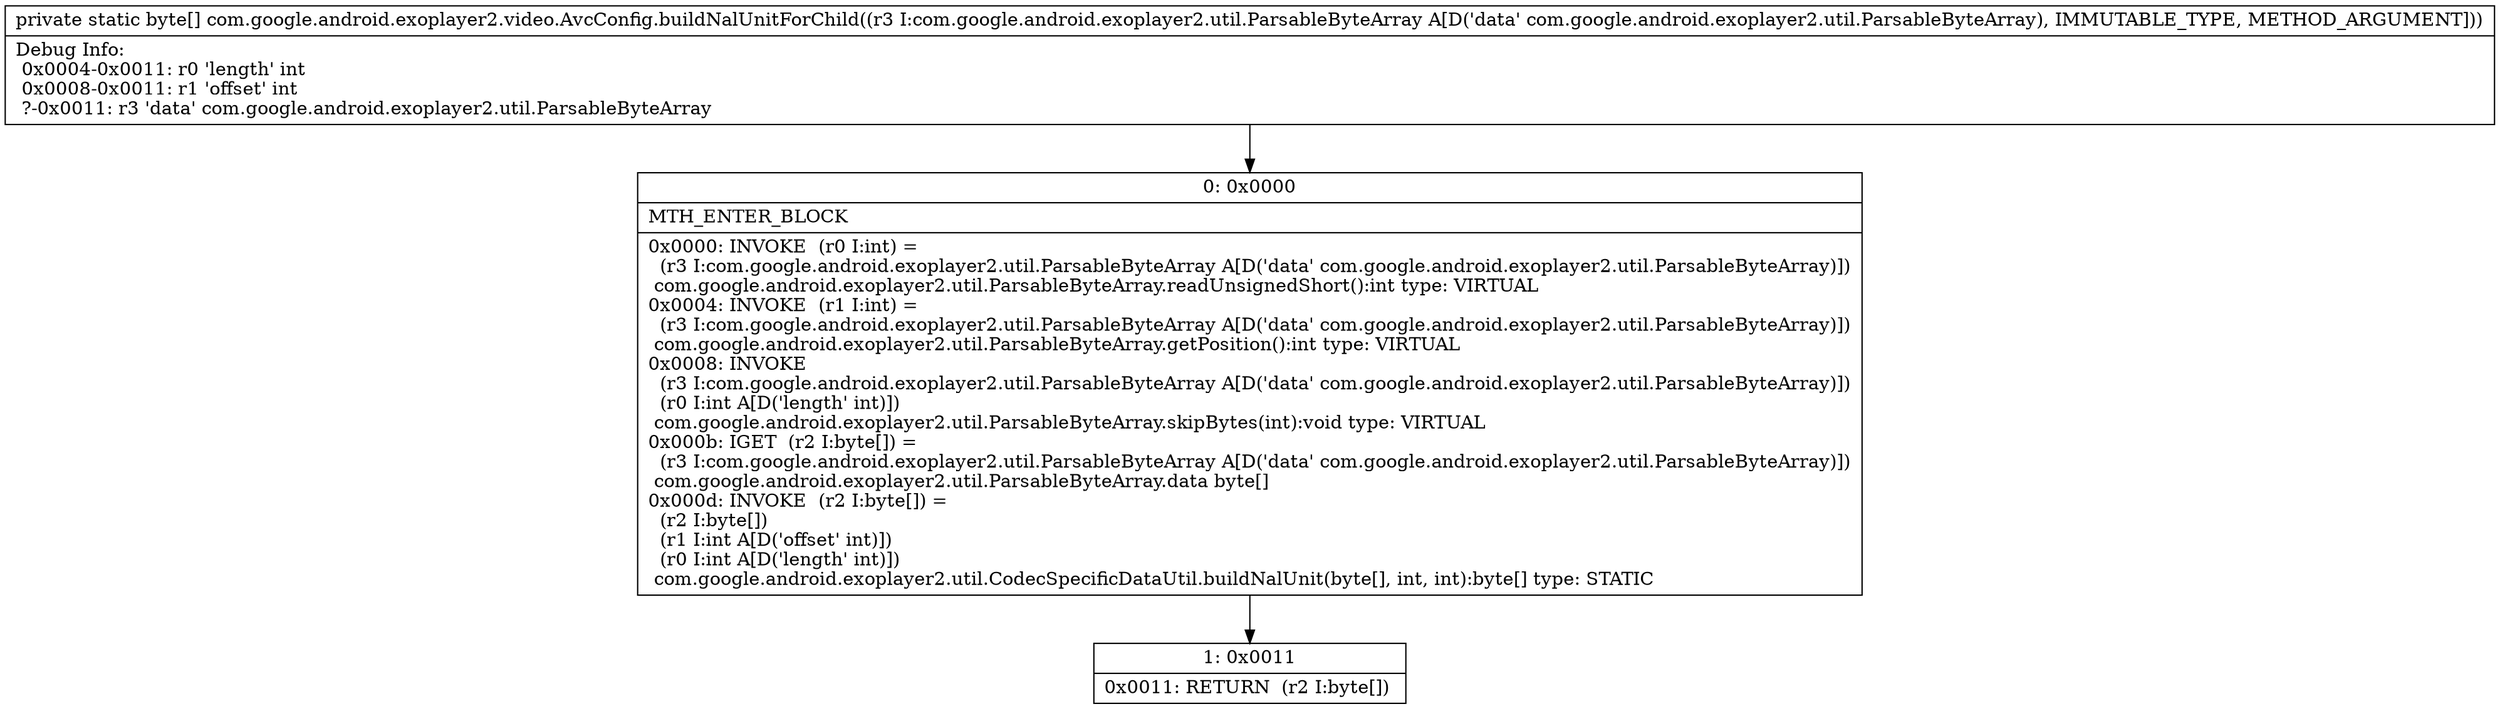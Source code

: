 digraph "CFG forcom.google.android.exoplayer2.video.AvcConfig.buildNalUnitForChild(Lcom\/google\/android\/exoplayer2\/util\/ParsableByteArray;)[B" {
Node_0 [shape=record,label="{0\:\ 0x0000|MTH_ENTER_BLOCK\l|0x0000: INVOKE  (r0 I:int) = \l  (r3 I:com.google.android.exoplayer2.util.ParsableByteArray A[D('data' com.google.android.exoplayer2.util.ParsableByteArray)])\l com.google.android.exoplayer2.util.ParsableByteArray.readUnsignedShort():int type: VIRTUAL \l0x0004: INVOKE  (r1 I:int) = \l  (r3 I:com.google.android.exoplayer2.util.ParsableByteArray A[D('data' com.google.android.exoplayer2.util.ParsableByteArray)])\l com.google.android.exoplayer2.util.ParsableByteArray.getPosition():int type: VIRTUAL \l0x0008: INVOKE  \l  (r3 I:com.google.android.exoplayer2.util.ParsableByteArray A[D('data' com.google.android.exoplayer2.util.ParsableByteArray)])\l  (r0 I:int A[D('length' int)])\l com.google.android.exoplayer2.util.ParsableByteArray.skipBytes(int):void type: VIRTUAL \l0x000b: IGET  (r2 I:byte[]) = \l  (r3 I:com.google.android.exoplayer2.util.ParsableByteArray A[D('data' com.google.android.exoplayer2.util.ParsableByteArray)])\l com.google.android.exoplayer2.util.ParsableByteArray.data byte[] \l0x000d: INVOKE  (r2 I:byte[]) = \l  (r2 I:byte[])\l  (r1 I:int A[D('offset' int)])\l  (r0 I:int A[D('length' int)])\l com.google.android.exoplayer2.util.CodecSpecificDataUtil.buildNalUnit(byte[], int, int):byte[] type: STATIC \l}"];
Node_1 [shape=record,label="{1\:\ 0x0011|0x0011: RETURN  (r2 I:byte[]) \l}"];
MethodNode[shape=record,label="{private static byte[] com.google.android.exoplayer2.video.AvcConfig.buildNalUnitForChild((r3 I:com.google.android.exoplayer2.util.ParsableByteArray A[D('data' com.google.android.exoplayer2.util.ParsableByteArray), IMMUTABLE_TYPE, METHOD_ARGUMENT]))  | Debug Info:\l  0x0004\-0x0011: r0 'length' int\l  0x0008\-0x0011: r1 'offset' int\l  ?\-0x0011: r3 'data' com.google.android.exoplayer2.util.ParsableByteArray\l}"];
MethodNode -> Node_0;
Node_0 -> Node_1;
}

